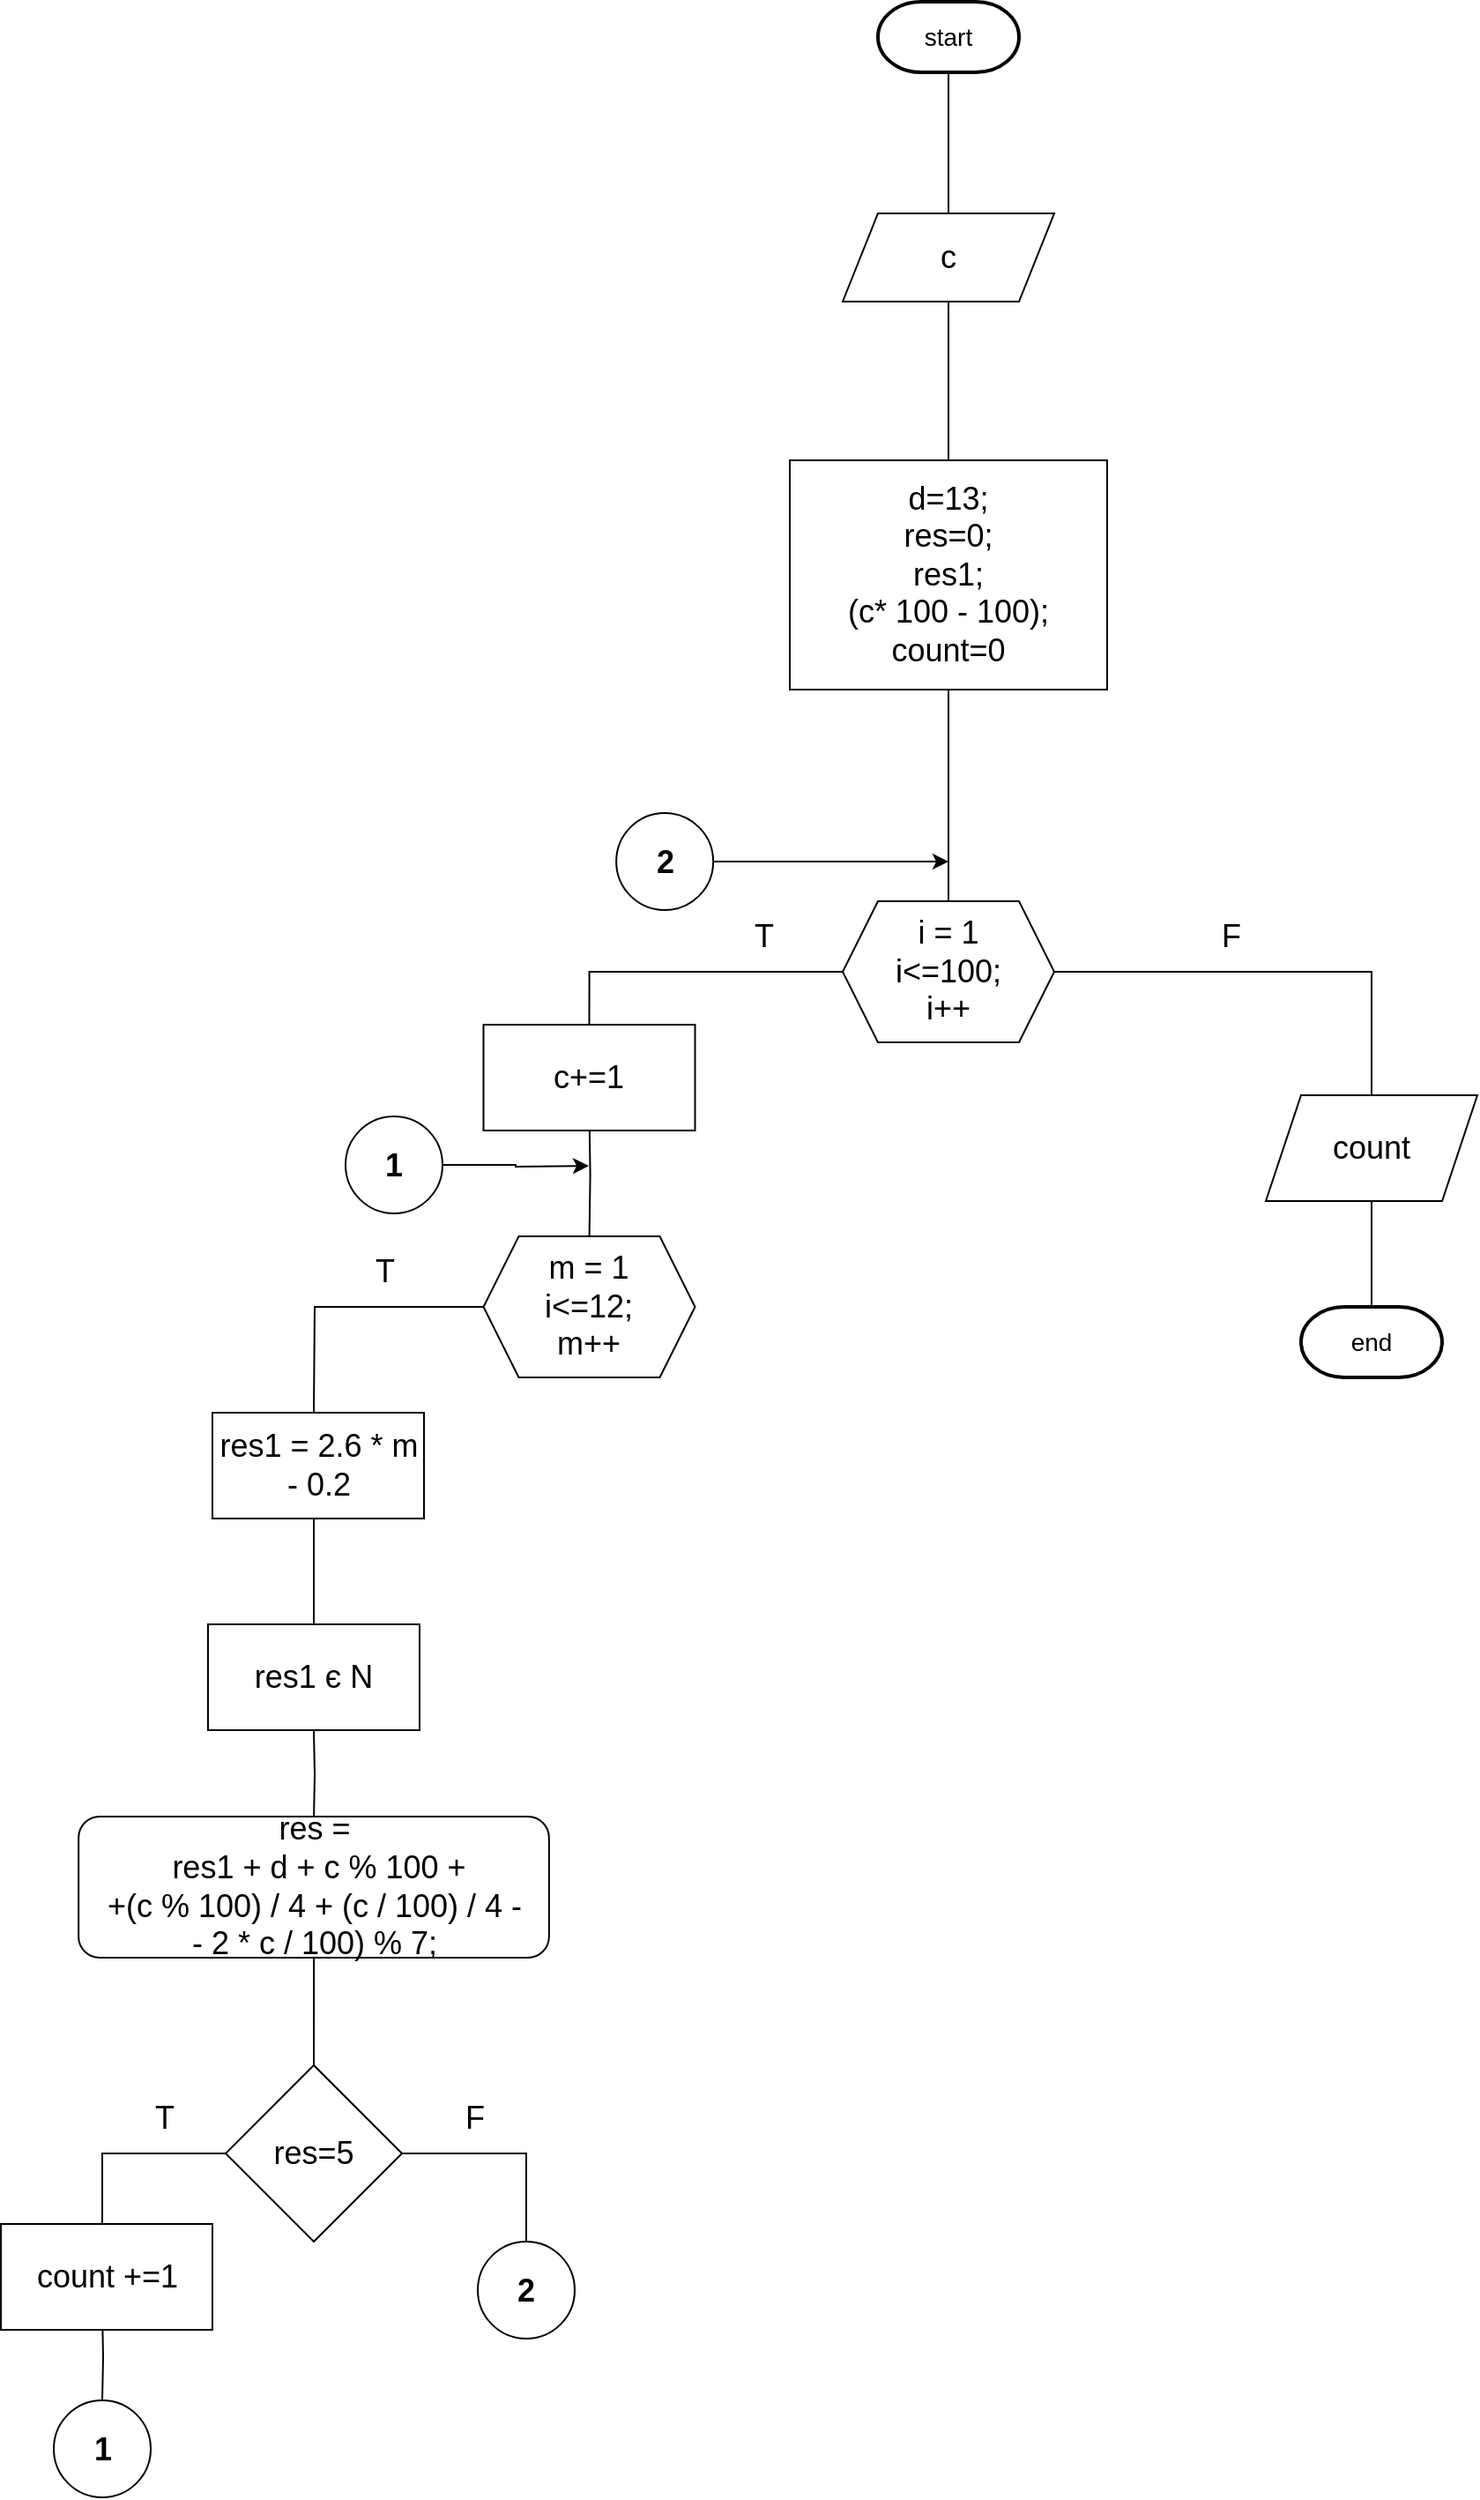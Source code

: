 <mxfile version="15.4.0" type="device"><diagram id="uTq8XoWH5cT_lvAcy1n_" name="Страница 1"><mxGraphModel dx="1595" dy="482" grid="1" gridSize="10" guides="1" tooltips="1" connect="1" arrows="1" fold="1" page="1" pageScale="1" pageWidth="827" pageHeight="1169" math="0" shadow="0"><root><mxCell id="0"/><mxCell id="1" parent="0"/><mxCell id="5kzCZN4-3A6Ghxl467vy-1" style="edgeStyle=orthogonalEdgeStyle;rounded=0;orthogonalLoop=1;jettySize=auto;html=1;endArrow=none;endFill=0;" parent="1" source="5kzCZN4-3A6Ghxl467vy-2" target="5kzCZN4-3A6Ghxl467vy-4" edge="1"><mxGeometry relative="1" as="geometry"/></mxCell><mxCell id="5kzCZN4-3A6Ghxl467vy-2" value="&lt;font style=&quot;font-size: 14px&quot;&gt;start&lt;/font&gt;" style="strokeWidth=2;html=1;shape=mxgraph.flowchart.terminator;whiteSpace=wrap;" parent="1" vertex="1"><mxGeometry x="360" y="60" width="80" height="40" as="geometry"/></mxCell><mxCell id="5kzCZN4-3A6Ghxl467vy-43" value="" style="edgeStyle=orthogonalEdgeStyle;rounded=0;orthogonalLoop=1;jettySize=auto;html=1;endArrow=none;endFill=0;" parent="1" source="5kzCZN4-3A6Ghxl467vy-4" target="5kzCZN4-3A6Ghxl467vy-42" edge="1"><mxGeometry relative="1" as="geometry"/></mxCell><mxCell id="5kzCZN4-3A6Ghxl467vy-4" value="&lt;font style=&quot;font-size: 18px&quot;&gt;с&lt;/font&gt;" style="shape=parallelogram;perimeter=parallelogramPerimeter;whiteSpace=wrap;html=1;fixedSize=1;" parent="1" vertex="1"><mxGeometry x="340" y="180" width="120" height="50" as="geometry"/></mxCell><mxCell id="5kzCZN4-3A6Ghxl467vy-13" value="&lt;font style=&quot;font-size: 18px&quot;&gt;F&lt;/font&gt;" style="edgeStyle=orthogonalEdgeStyle;rounded=0;orthogonalLoop=1;jettySize=auto;html=1;endArrow=none;endFill=0;" parent="1" source="5kzCZN4-3A6Ghxl467vy-15" target="5kzCZN4-3A6Ghxl467vy-37" edge="1"><mxGeometry x="-0.2" y="20" relative="1" as="geometry"><mxPoint as="offset"/></mxGeometry></mxCell><mxCell id="5kzCZN4-3A6Ghxl467vy-14" value="&lt;font style=&quot;font-size: 18px&quot;&gt;T&lt;/font&gt;" style="edgeStyle=orthogonalEdgeStyle;rounded=0;orthogonalLoop=1;jettySize=auto;html=1;entryX=0.5;entryY=0;entryDx=0;entryDy=0;endArrow=none;endFill=0;" parent="1" source="5kzCZN4-3A6Ghxl467vy-15" edge="1"><mxGeometry x="-0.484" y="-20" relative="1" as="geometry"><mxPoint as="offset"/><mxPoint x="196.25" y="640" as="targetPoint"/><Array as="points"><mxPoint x="196" y="610"/></Array></mxGeometry></mxCell><mxCell id="5kzCZN4-3A6Ghxl467vy-15" value="&lt;font style=&quot;font-size: 18px&quot;&gt;i = 1&lt;br&gt;i&amp;lt;=100;&lt;br&gt;i++&lt;/font&gt;" style="shape=hexagon;perimeter=hexagonPerimeter2;whiteSpace=wrap;html=1;fixedSize=1;" parent="1" vertex="1"><mxGeometry x="340" y="570" width="120" height="80" as="geometry"/></mxCell><mxCell id="5kzCZN4-3A6Ghxl467vy-18" style="edgeStyle=orthogonalEdgeStyle;rounded=0;orthogonalLoop=1;jettySize=auto;html=1;endArrow=none;endFill=0;" parent="1" target="5kzCZN4-3A6Ghxl467vy-21" edge="1"><mxGeometry relative="1" as="geometry"><mxPoint x="196.286" y="690" as="sourcePoint"/></mxGeometry></mxCell><mxCell id="5kzCZN4-3A6Ghxl467vy-20" value="&lt;font style=&quot;font-size: 18px&quot;&gt;T&lt;/font&gt;" style="edgeStyle=orthogonalEdgeStyle;rounded=0;orthogonalLoop=1;jettySize=auto;html=1;endArrow=none;endFill=0;" parent="1" source="5kzCZN4-3A6Ghxl467vy-21" edge="1"><mxGeometry x="-0.28" y="-20" relative="1" as="geometry"><mxPoint as="offset"/><mxPoint x="40" y="860" as="targetPoint"/></mxGeometry></mxCell><mxCell id="5kzCZN4-3A6Ghxl467vy-21" value="&lt;font style=&quot;font-size: 18px&quot;&gt;m = 1&lt;br&gt;i&amp;lt;=12;&lt;br&gt;m++&lt;/font&gt;" style="shape=hexagon;perimeter=hexagonPerimeter2;whiteSpace=wrap;html=1;fixedSize=1;" parent="1" vertex="1"><mxGeometry x="136.25" y="760" width="120" height="80" as="geometry"/></mxCell><mxCell id="5kzCZN4-3A6Ghxl467vy-22" value="" style="edgeStyle=orthogonalEdgeStyle;rounded=0;orthogonalLoop=1;jettySize=auto;html=1;endArrow=none;endFill=0;" parent="1" edge="1"><mxGeometry relative="1" as="geometry"><mxPoint x="40" y="920" as="sourcePoint"/><mxPoint x="40" y="980" as="targetPoint"/></mxGeometry></mxCell><mxCell id="5kzCZN4-3A6Ghxl467vy-24" value="" style="edgeStyle=orthogonalEdgeStyle;rounded=0;orthogonalLoop=1;jettySize=auto;html=1;endArrow=none;endFill=0;" parent="1" target="5kzCZN4-3A6Ghxl467vy-27" edge="1"><mxGeometry relative="1" as="geometry"><mxPoint x="40" y="1040" as="sourcePoint"/></mxGeometry></mxCell><mxCell id="5kzCZN4-3A6Ghxl467vy-26" style="edgeStyle=orthogonalEdgeStyle;rounded=0;orthogonalLoop=1;jettySize=auto;html=1;endArrow=none;endFill=0;" parent="1" source="5kzCZN4-3A6Ghxl467vy-27" target="5kzCZN4-3A6Ghxl467vy-30" edge="1"><mxGeometry relative="1" as="geometry"/></mxCell><mxCell id="5kzCZN4-3A6Ghxl467vy-27" value="&lt;font style=&quot;font-size: 18px&quot;&gt;res =&lt;br&gt;&amp;nbsp;res1 + d + c % 100 + &lt;br&gt;+(c % 100) / 4 + (c / 100) / 4 -&lt;br&gt;- 2 * c / 100) % 7;&lt;/font&gt;" style="rounded=1;whiteSpace=wrap;html=1;" parent="1" vertex="1"><mxGeometry x="-93.44" y="1089" width="266.87" height="80" as="geometry"/></mxCell><mxCell id="5kzCZN4-3A6Ghxl467vy-28" value="&lt;font style=&quot;font-size: 18px&quot;&gt;T&lt;/font&gt;" style="edgeStyle=orthogonalEdgeStyle;rounded=0;orthogonalLoop=1;jettySize=auto;html=1;entryX=0.5;entryY=0;entryDx=0;entryDy=0;endArrow=none;endFill=0;" parent="1" source="5kzCZN4-3A6Ghxl467vy-30" edge="1"><mxGeometry x="-0.355" y="-20" relative="1" as="geometry"><mxPoint as="offset"/><mxPoint x="-80" y="1320" as="targetPoint"/><Array as="points"><mxPoint x="-80" y="1280"/></Array></mxGeometry></mxCell><mxCell id="5kzCZN4-3A6Ghxl467vy-29" value="&lt;font style=&quot;font-size: 18px&quot;&gt;F&lt;/font&gt;" style="edgeStyle=orthogonalEdgeStyle;rounded=0;orthogonalLoop=1;jettySize=auto;html=1;entryX=0.5;entryY=0;entryDx=0;entryDy=0;endArrow=none;endFill=0;" parent="1" source="5kzCZN4-3A6Ghxl467vy-30" target="5kzCZN4-3A6Ghxl467vy-33" edge="1"><mxGeometry x="-0.322" y="20" relative="1" as="geometry"><mxPoint as="offset"/></mxGeometry></mxCell><mxCell id="5kzCZN4-3A6Ghxl467vy-30" value="&lt;font style=&quot;font-size: 18px&quot;&gt;res=5&lt;/font&gt;" style="rhombus;whiteSpace=wrap;html=1;" parent="1" vertex="1"><mxGeometry x="-10" y="1230" width="100" height="100" as="geometry"/></mxCell><mxCell id="5kzCZN4-3A6Ghxl467vy-31" style="edgeStyle=orthogonalEdgeStyle;rounded=0;orthogonalLoop=1;jettySize=auto;html=1;entryX=0.5;entryY=0;entryDx=0;entryDy=0;endArrow=none;endFill=0;" parent="1" target="5kzCZN4-3A6Ghxl467vy-39" edge="1"><mxGeometry relative="1" as="geometry"><mxPoint x="-80" y="1370" as="sourcePoint"/></mxGeometry></mxCell><mxCell id="5kzCZN4-3A6Ghxl467vy-33" value="&lt;span style=&quot;font-size: 18px&quot;&gt;&lt;b&gt;2&lt;/b&gt;&lt;/span&gt;" style="ellipse;whiteSpace=wrap;html=1;aspect=fixed;" parent="1" vertex="1"><mxGeometry x="133" y="1330" width="55" height="55" as="geometry"/></mxCell><mxCell id="5kzCZN4-3A6Ghxl467vy-34" style="edgeStyle=orthogonalEdgeStyle;rounded=0;orthogonalLoop=1;jettySize=auto;html=1;endArrow=classic;endFill=1;" parent="1" source="5kzCZN4-3A6Ghxl467vy-35" edge="1"><mxGeometry relative="1" as="geometry"><mxPoint x="400" y="547.5" as="targetPoint"/></mxGeometry></mxCell><mxCell id="5kzCZN4-3A6Ghxl467vy-35" value="&lt;span style=&quot;font-size: 18px&quot;&gt;&lt;b&gt;2&lt;/b&gt;&lt;/span&gt;" style="ellipse;whiteSpace=wrap;html=1;aspect=fixed;" parent="1" vertex="1"><mxGeometry x="211.57" y="520" width="55" height="55" as="geometry"/></mxCell><mxCell id="5kzCZN4-3A6Ghxl467vy-36" style="edgeStyle=orthogonalEdgeStyle;rounded=0;orthogonalLoop=1;jettySize=auto;html=1;endArrow=none;endFill=0;" parent="1" source="5kzCZN4-3A6Ghxl467vy-37" target="5kzCZN4-3A6Ghxl467vy-38" edge="1"><mxGeometry relative="1" as="geometry"/></mxCell><mxCell id="5kzCZN4-3A6Ghxl467vy-37" value="&lt;font style=&quot;font-size: 18px&quot;&gt;count&lt;/font&gt;" style="shape=parallelogram;perimeter=parallelogramPerimeter;whiteSpace=wrap;html=1;fixedSize=1;" parent="1" vertex="1"><mxGeometry x="580" y="680" width="120" height="60" as="geometry"/></mxCell><mxCell id="5kzCZN4-3A6Ghxl467vy-38" value="&lt;font style=&quot;font-size: 14px&quot;&gt;end&lt;/font&gt;" style="strokeWidth=2;html=1;shape=mxgraph.flowchart.terminator;whiteSpace=wrap;" parent="1" vertex="1"><mxGeometry x="600" y="800" width="80" height="40" as="geometry"/></mxCell><mxCell id="5kzCZN4-3A6Ghxl467vy-39" value="&lt;span style=&quot;font-size: 18px&quot;&gt;&lt;b&gt;1&lt;/b&gt;&lt;/span&gt;" style="ellipse;whiteSpace=wrap;html=1;aspect=fixed;" parent="1" vertex="1"><mxGeometry x="-107.5" y="1420" width="55" height="55" as="geometry"/></mxCell><mxCell id="5kzCZN4-3A6Ghxl467vy-40" style="edgeStyle=orthogonalEdgeStyle;rounded=0;orthogonalLoop=1;jettySize=auto;html=1;endArrow=classic;endFill=1;" parent="1" source="5kzCZN4-3A6Ghxl467vy-41" edge="1"><mxGeometry relative="1" as="geometry"><mxPoint x="196.0" y="720" as="targetPoint"/></mxGeometry></mxCell><mxCell id="5kzCZN4-3A6Ghxl467vy-41" value="&lt;span style=&quot;font-size: 18px&quot;&gt;&lt;b&gt;1&lt;/b&gt;&lt;/span&gt;" style="ellipse;whiteSpace=wrap;html=1;aspect=fixed;" parent="1" vertex="1"><mxGeometry x="58" y="692" width="55" height="55" as="geometry"/></mxCell><mxCell id="5kzCZN4-3A6Ghxl467vy-45" style="edgeStyle=orthogonalEdgeStyle;rounded=0;orthogonalLoop=1;jettySize=auto;html=1;entryX=0.5;entryY=0;entryDx=0;entryDy=0;endArrow=none;endFill=0;" parent="1" source="5kzCZN4-3A6Ghxl467vy-42" target="5kzCZN4-3A6Ghxl467vy-15" edge="1"><mxGeometry relative="1" as="geometry"/></mxCell><mxCell id="5kzCZN4-3A6Ghxl467vy-42" value="&lt;font&gt;&lt;font style=&quot;font-size: 18px&quot;&gt;d=13;&lt;br&gt;res=0;&lt;br&gt;res1;&lt;br&gt;(c* 100 - 100);&lt;br&gt;count=0&lt;/font&gt;&lt;br&gt;&lt;/font&gt;" style="rounded=0;whiteSpace=wrap;html=1;" parent="1" vertex="1"><mxGeometry x="310" y="320" width="180" height="130" as="geometry"/></mxCell><mxCell id="5kzCZN4-3A6Ghxl467vy-46" value="&lt;span style=&quot;font-size: 18px&quot;&gt;res1 = 2.6 * m - 0.2&lt;/span&gt;" style="rounded=0;whiteSpace=wrap;html=1;" parent="1" vertex="1"><mxGeometry x="-17.5" y="860" width="120" height="60" as="geometry"/></mxCell><mxCell id="5kzCZN4-3A6Ghxl467vy-49" value="&lt;span style=&quot;font-size: 18px&quot;&gt;res1 є N&lt;/span&gt;" style="rounded=0;whiteSpace=wrap;html=1;" parent="1" vertex="1"><mxGeometry x="-20.01" y="980" width="120" height="60" as="geometry"/></mxCell><mxCell id="5kzCZN4-3A6Ghxl467vy-50" value="&lt;span style=&quot;font-size: 18px&quot;&gt;count +=1&lt;/span&gt;" style="rounded=0;whiteSpace=wrap;html=1;" parent="1" vertex="1"><mxGeometry x="-137.5" y="1320" width="120" height="60" as="geometry"/></mxCell><mxCell id="5kzCZN4-3A6Ghxl467vy-51" value="&lt;font style=&quot;font-size: 18px&quot;&gt;c+=1&lt;/font&gt;" style="rounded=0;whiteSpace=wrap;html=1;" parent="1" vertex="1"><mxGeometry x="136.25" y="640" width="120" height="60" as="geometry"/></mxCell></root></mxGraphModel></diagram></mxfile>